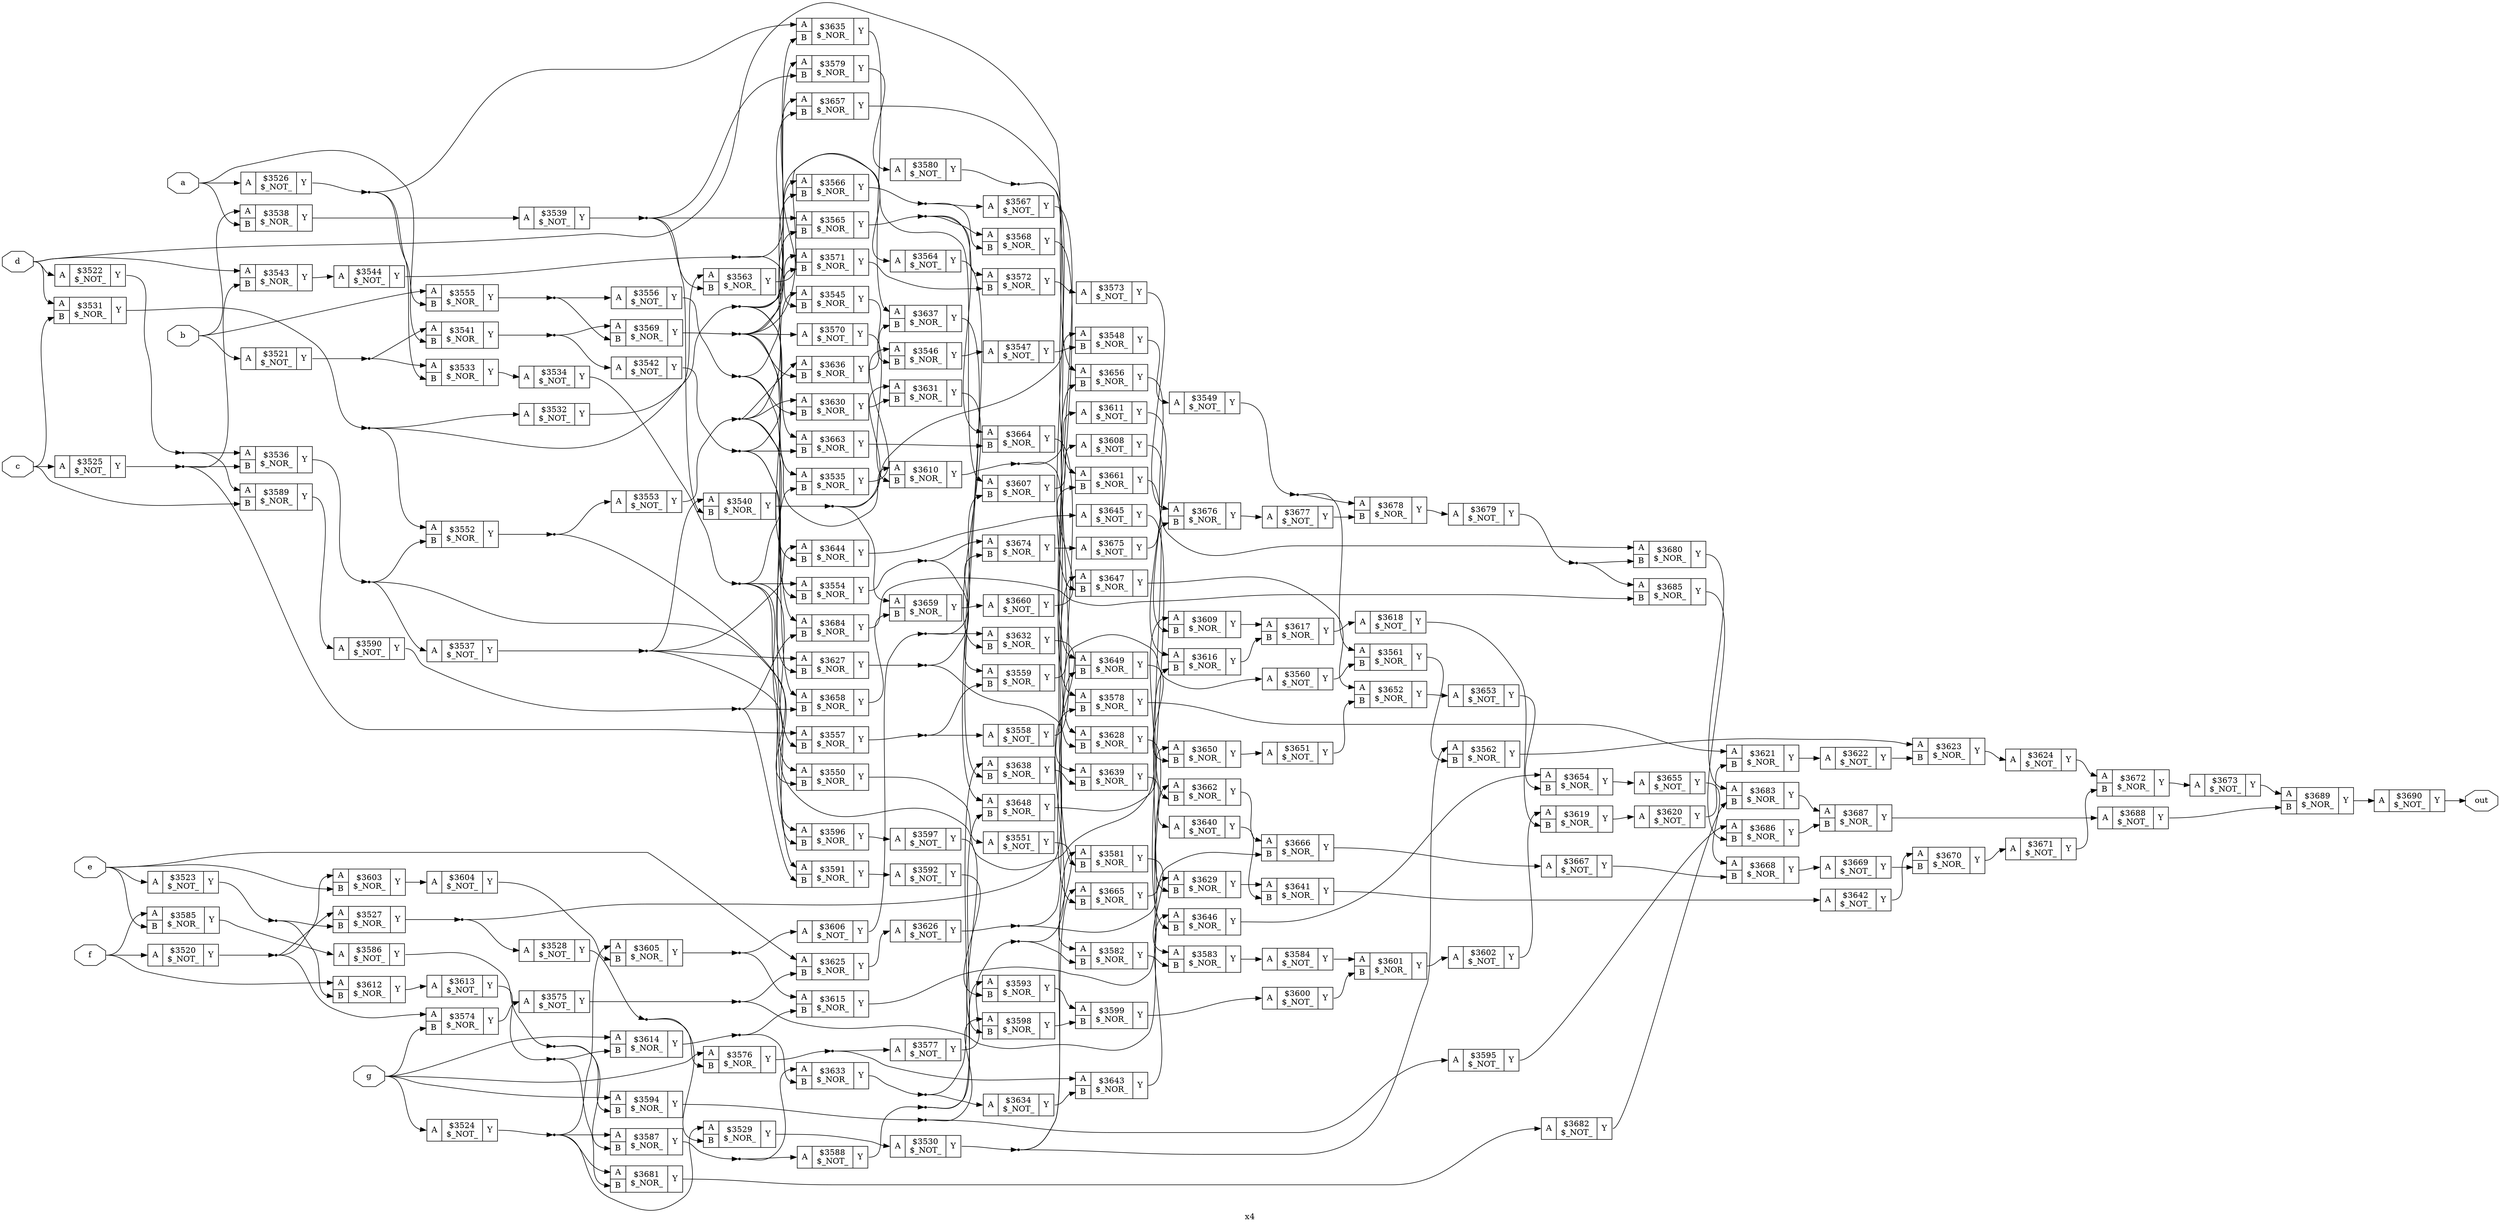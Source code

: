 digraph "x4" {
label="x4";
rankdir="LR";
remincross=true;
n171 [ shape=octagon, label="a", color="black", fontcolor="black" ];
n172 [ shape=octagon, label="b", color="black", fontcolor="black" ];
n173 [ shape=octagon, label="c", color="black", fontcolor="black" ];
n174 [ shape=octagon, label="d", color="black", fontcolor="black" ];
n175 [ shape=octagon, label="e", color="black", fontcolor="black" ];
n176 [ shape=octagon, label="f", color="black", fontcolor="black" ];
n177 [ shape=octagon, label="g", color="black", fontcolor="black" ];
n178 [ shape=octagon, label="out", color="black", fontcolor="black" ];
c181 [ shape=record, label="{{<p179> A}|$3520\n$_NOT_|{<p180> Y}}" ];
c182 [ shape=record, label="{{<p179> A}|$3521\n$_NOT_|{<p180> Y}}" ];
c183 [ shape=record, label="{{<p179> A}|$3522\n$_NOT_|{<p180> Y}}" ];
c184 [ shape=record, label="{{<p179> A}|$3523\n$_NOT_|{<p180> Y}}" ];
c185 [ shape=record, label="{{<p179> A}|$3524\n$_NOT_|{<p180> Y}}" ];
c186 [ shape=record, label="{{<p179> A}|$3525\n$_NOT_|{<p180> Y}}" ];
c187 [ shape=record, label="{{<p179> A}|$3526\n$_NOT_|{<p180> Y}}" ];
c189 [ shape=record, label="{{<p179> A|<p188> B}|$3527\n$_NOR_|{<p180> Y}}" ];
c190 [ shape=record, label="{{<p179> A}|$3528\n$_NOT_|{<p180> Y}}" ];
c191 [ shape=record, label="{{<p179> A|<p188> B}|$3529\n$_NOR_|{<p180> Y}}" ];
c192 [ shape=record, label="{{<p179> A}|$3530\n$_NOT_|{<p180> Y}}" ];
c193 [ shape=record, label="{{<p179> A|<p188> B}|$3531\n$_NOR_|{<p180> Y}}" ];
c194 [ shape=record, label="{{<p179> A}|$3532\n$_NOT_|{<p180> Y}}" ];
c195 [ shape=record, label="{{<p179> A|<p188> B}|$3533\n$_NOR_|{<p180> Y}}" ];
c196 [ shape=record, label="{{<p179> A}|$3534\n$_NOT_|{<p180> Y}}" ];
c197 [ shape=record, label="{{<p179> A|<p188> B}|$3535\n$_NOR_|{<p180> Y}}" ];
c198 [ shape=record, label="{{<p179> A|<p188> B}|$3536\n$_NOR_|{<p180> Y}}" ];
c199 [ shape=record, label="{{<p179> A}|$3537\n$_NOT_|{<p180> Y}}" ];
c200 [ shape=record, label="{{<p179> A|<p188> B}|$3538\n$_NOR_|{<p180> Y}}" ];
c201 [ shape=record, label="{{<p179> A}|$3539\n$_NOT_|{<p180> Y}}" ];
c202 [ shape=record, label="{{<p179> A|<p188> B}|$3540\n$_NOR_|{<p180> Y}}" ];
c203 [ shape=record, label="{{<p179> A|<p188> B}|$3541\n$_NOR_|{<p180> Y}}" ];
c204 [ shape=record, label="{{<p179> A}|$3542\n$_NOT_|{<p180> Y}}" ];
c205 [ shape=record, label="{{<p179> A|<p188> B}|$3543\n$_NOR_|{<p180> Y}}" ];
c206 [ shape=record, label="{{<p179> A}|$3544\n$_NOT_|{<p180> Y}}" ];
c207 [ shape=record, label="{{<p179> A|<p188> B}|$3545\n$_NOR_|{<p180> Y}}" ];
c208 [ shape=record, label="{{<p179> A|<p188> B}|$3546\n$_NOR_|{<p180> Y}}" ];
c209 [ shape=record, label="{{<p179> A}|$3547\n$_NOT_|{<p180> Y}}" ];
c210 [ shape=record, label="{{<p179> A|<p188> B}|$3548\n$_NOR_|{<p180> Y}}" ];
c211 [ shape=record, label="{{<p179> A}|$3549\n$_NOT_|{<p180> Y}}" ];
c212 [ shape=record, label="{{<p179> A|<p188> B}|$3550\n$_NOR_|{<p180> Y}}" ];
c213 [ shape=record, label="{{<p179> A}|$3551\n$_NOT_|{<p180> Y}}" ];
c214 [ shape=record, label="{{<p179> A|<p188> B}|$3552\n$_NOR_|{<p180> Y}}" ];
c215 [ shape=record, label="{{<p179> A}|$3553\n$_NOT_|{<p180> Y}}" ];
c216 [ shape=record, label="{{<p179> A|<p188> B}|$3554\n$_NOR_|{<p180> Y}}" ];
c217 [ shape=record, label="{{<p179> A|<p188> B}|$3555\n$_NOR_|{<p180> Y}}" ];
c218 [ shape=record, label="{{<p179> A}|$3556\n$_NOT_|{<p180> Y}}" ];
c219 [ shape=record, label="{{<p179> A|<p188> B}|$3557\n$_NOR_|{<p180> Y}}" ];
c220 [ shape=record, label="{{<p179> A}|$3558\n$_NOT_|{<p180> Y}}" ];
c221 [ shape=record, label="{{<p179> A|<p188> B}|$3559\n$_NOR_|{<p180> Y}}" ];
c222 [ shape=record, label="{{<p179> A}|$3560\n$_NOT_|{<p180> Y}}" ];
c223 [ shape=record, label="{{<p179> A|<p188> B}|$3561\n$_NOR_|{<p180> Y}}" ];
c224 [ shape=record, label="{{<p179> A|<p188> B}|$3562\n$_NOR_|{<p180> Y}}" ];
c225 [ shape=record, label="{{<p179> A|<p188> B}|$3563\n$_NOR_|{<p180> Y}}" ];
c226 [ shape=record, label="{{<p179> A}|$3564\n$_NOT_|{<p180> Y}}" ];
c227 [ shape=record, label="{{<p179> A|<p188> B}|$3565\n$_NOR_|{<p180> Y}}" ];
c228 [ shape=record, label="{{<p179> A|<p188> B}|$3566\n$_NOR_|{<p180> Y}}" ];
c229 [ shape=record, label="{{<p179> A}|$3567\n$_NOT_|{<p180> Y}}" ];
c230 [ shape=record, label="{{<p179> A|<p188> B}|$3568\n$_NOR_|{<p180> Y}}" ];
c231 [ shape=record, label="{{<p179> A|<p188> B}|$3569\n$_NOR_|{<p180> Y}}" ];
c232 [ shape=record, label="{{<p179> A}|$3570\n$_NOT_|{<p180> Y}}" ];
c233 [ shape=record, label="{{<p179> A|<p188> B}|$3571\n$_NOR_|{<p180> Y}}" ];
c234 [ shape=record, label="{{<p179> A|<p188> B}|$3572\n$_NOR_|{<p180> Y}}" ];
c235 [ shape=record, label="{{<p179> A}|$3573\n$_NOT_|{<p180> Y}}" ];
c236 [ shape=record, label="{{<p179> A|<p188> B}|$3574\n$_NOR_|{<p180> Y}}" ];
c237 [ shape=record, label="{{<p179> A}|$3575\n$_NOT_|{<p180> Y}}" ];
c238 [ shape=record, label="{{<p179> A|<p188> B}|$3576\n$_NOR_|{<p180> Y}}" ];
c239 [ shape=record, label="{{<p179> A}|$3577\n$_NOT_|{<p180> Y}}" ];
c240 [ shape=record, label="{{<p179> A|<p188> B}|$3578\n$_NOR_|{<p180> Y}}" ];
c241 [ shape=record, label="{{<p179> A|<p188> B}|$3579\n$_NOR_|{<p180> Y}}" ];
c242 [ shape=record, label="{{<p179> A}|$3580\n$_NOT_|{<p180> Y}}" ];
c243 [ shape=record, label="{{<p179> A|<p188> B}|$3581\n$_NOR_|{<p180> Y}}" ];
c244 [ shape=record, label="{{<p179> A|<p188> B}|$3582\n$_NOR_|{<p180> Y}}" ];
c245 [ shape=record, label="{{<p179> A|<p188> B}|$3583\n$_NOR_|{<p180> Y}}" ];
c246 [ shape=record, label="{{<p179> A}|$3584\n$_NOT_|{<p180> Y}}" ];
c247 [ shape=record, label="{{<p179> A|<p188> B}|$3585\n$_NOR_|{<p180> Y}}" ];
c248 [ shape=record, label="{{<p179> A}|$3586\n$_NOT_|{<p180> Y}}" ];
c249 [ shape=record, label="{{<p179> A|<p188> B}|$3587\n$_NOR_|{<p180> Y}}" ];
c250 [ shape=record, label="{{<p179> A}|$3588\n$_NOT_|{<p180> Y}}" ];
c251 [ shape=record, label="{{<p179> A|<p188> B}|$3589\n$_NOR_|{<p180> Y}}" ];
c252 [ shape=record, label="{{<p179> A}|$3590\n$_NOT_|{<p180> Y}}" ];
c253 [ shape=record, label="{{<p179> A|<p188> B}|$3591\n$_NOR_|{<p180> Y}}" ];
c254 [ shape=record, label="{{<p179> A}|$3592\n$_NOT_|{<p180> Y}}" ];
c255 [ shape=record, label="{{<p179> A|<p188> B}|$3593\n$_NOR_|{<p180> Y}}" ];
c256 [ shape=record, label="{{<p179> A|<p188> B}|$3594\n$_NOR_|{<p180> Y}}" ];
c257 [ shape=record, label="{{<p179> A}|$3595\n$_NOT_|{<p180> Y}}" ];
c258 [ shape=record, label="{{<p179> A|<p188> B}|$3596\n$_NOR_|{<p180> Y}}" ];
c259 [ shape=record, label="{{<p179> A}|$3597\n$_NOT_|{<p180> Y}}" ];
c260 [ shape=record, label="{{<p179> A|<p188> B}|$3598\n$_NOR_|{<p180> Y}}" ];
c261 [ shape=record, label="{{<p179> A|<p188> B}|$3599\n$_NOR_|{<p180> Y}}" ];
c262 [ shape=record, label="{{<p179> A}|$3600\n$_NOT_|{<p180> Y}}" ];
c263 [ shape=record, label="{{<p179> A|<p188> B}|$3601\n$_NOR_|{<p180> Y}}" ];
c264 [ shape=record, label="{{<p179> A}|$3602\n$_NOT_|{<p180> Y}}" ];
c265 [ shape=record, label="{{<p179> A|<p188> B}|$3603\n$_NOR_|{<p180> Y}}" ];
c266 [ shape=record, label="{{<p179> A}|$3604\n$_NOT_|{<p180> Y}}" ];
c267 [ shape=record, label="{{<p179> A|<p188> B}|$3605\n$_NOR_|{<p180> Y}}" ];
c268 [ shape=record, label="{{<p179> A}|$3606\n$_NOT_|{<p180> Y}}" ];
c269 [ shape=record, label="{{<p179> A|<p188> B}|$3607\n$_NOR_|{<p180> Y}}" ];
c270 [ shape=record, label="{{<p179> A}|$3608\n$_NOT_|{<p180> Y}}" ];
c271 [ shape=record, label="{{<p179> A|<p188> B}|$3609\n$_NOR_|{<p180> Y}}" ];
c272 [ shape=record, label="{{<p179> A|<p188> B}|$3610\n$_NOR_|{<p180> Y}}" ];
c273 [ shape=record, label="{{<p179> A}|$3611\n$_NOT_|{<p180> Y}}" ];
c274 [ shape=record, label="{{<p179> A|<p188> B}|$3612\n$_NOR_|{<p180> Y}}" ];
c275 [ shape=record, label="{{<p179> A}|$3613\n$_NOT_|{<p180> Y}}" ];
c276 [ shape=record, label="{{<p179> A|<p188> B}|$3614\n$_NOR_|{<p180> Y}}" ];
c277 [ shape=record, label="{{<p179> A|<p188> B}|$3615\n$_NOR_|{<p180> Y}}" ];
c278 [ shape=record, label="{{<p179> A|<p188> B}|$3616\n$_NOR_|{<p180> Y}}" ];
c279 [ shape=record, label="{{<p179> A|<p188> B}|$3617\n$_NOR_|{<p180> Y}}" ];
c280 [ shape=record, label="{{<p179> A}|$3618\n$_NOT_|{<p180> Y}}" ];
c281 [ shape=record, label="{{<p179> A|<p188> B}|$3619\n$_NOR_|{<p180> Y}}" ];
c282 [ shape=record, label="{{<p179> A}|$3620\n$_NOT_|{<p180> Y}}" ];
c283 [ shape=record, label="{{<p179> A|<p188> B}|$3621\n$_NOR_|{<p180> Y}}" ];
c284 [ shape=record, label="{{<p179> A}|$3622\n$_NOT_|{<p180> Y}}" ];
c285 [ shape=record, label="{{<p179> A|<p188> B}|$3623\n$_NOR_|{<p180> Y}}" ];
c286 [ shape=record, label="{{<p179> A}|$3624\n$_NOT_|{<p180> Y}}" ];
c287 [ shape=record, label="{{<p179> A|<p188> B}|$3625\n$_NOR_|{<p180> Y}}" ];
c288 [ shape=record, label="{{<p179> A}|$3626\n$_NOT_|{<p180> Y}}" ];
c289 [ shape=record, label="{{<p179> A|<p188> B}|$3627\n$_NOR_|{<p180> Y}}" ];
c290 [ shape=record, label="{{<p179> A|<p188> B}|$3628\n$_NOR_|{<p180> Y}}" ];
c291 [ shape=record, label="{{<p179> A|<p188> B}|$3629\n$_NOR_|{<p180> Y}}" ];
c292 [ shape=record, label="{{<p179> A|<p188> B}|$3630\n$_NOR_|{<p180> Y}}" ];
c293 [ shape=record, label="{{<p179> A|<p188> B}|$3631\n$_NOR_|{<p180> Y}}" ];
c294 [ shape=record, label="{{<p179> A|<p188> B}|$3632\n$_NOR_|{<p180> Y}}" ];
c295 [ shape=record, label="{{<p179> A|<p188> B}|$3633\n$_NOR_|{<p180> Y}}" ];
c296 [ shape=record, label="{{<p179> A}|$3634\n$_NOT_|{<p180> Y}}" ];
c297 [ shape=record, label="{{<p179> A|<p188> B}|$3635\n$_NOR_|{<p180> Y}}" ];
c298 [ shape=record, label="{{<p179> A|<p188> B}|$3636\n$_NOR_|{<p180> Y}}" ];
c299 [ shape=record, label="{{<p179> A|<p188> B}|$3637\n$_NOR_|{<p180> Y}}" ];
c300 [ shape=record, label="{{<p179> A|<p188> B}|$3638\n$_NOR_|{<p180> Y}}" ];
c301 [ shape=record, label="{{<p179> A|<p188> B}|$3639\n$_NOR_|{<p180> Y}}" ];
c302 [ shape=record, label="{{<p179> A}|$3640\n$_NOT_|{<p180> Y}}" ];
c303 [ shape=record, label="{{<p179> A|<p188> B}|$3641\n$_NOR_|{<p180> Y}}" ];
c304 [ shape=record, label="{{<p179> A}|$3642\n$_NOT_|{<p180> Y}}" ];
c305 [ shape=record, label="{{<p179> A|<p188> B}|$3643\n$_NOR_|{<p180> Y}}" ];
c306 [ shape=record, label="{{<p179> A|<p188> B}|$3644\n$_NOR_|{<p180> Y}}" ];
c307 [ shape=record, label="{{<p179> A}|$3645\n$_NOT_|{<p180> Y}}" ];
c308 [ shape=record, label="{{<p179> A|<p188> B}|$3646\n$_NOR_|{<p180> Y}}" ];
c309 [ shape=record, label="{{<p179> A|<p188> B}|$3647\n$_NOR_|{<p180> Y}}" ];
c310 [ shape=record, label="{{<p179> A|<p188> B}|$3648\n$_NOR_|{<p180> Y}}" ];
c311 [ shape=record, label="{{<p179> A|<p188> B}|$3649\n$_NOR_|{<p180> Y}}" ];
c312 [ shape=record, label="{{<p179> A|<p188> B}|$3650\n$_NOR_|{<p180> Y}}" ];
c313 [ shape=record, label="{{<p179> A}|$3651\n$_NOT_|{<p180> Y}}" ];
c314 [ shape=record, label="{{<p179> A|<p188> B}|$3652\n$_NOR_|{<p180> Y}}" ];
c315 [ shape=record, label="{{<p179> A}|$3653\n$_NOT_|{<p180> Y}}" ];
c316 [ shape=record, label="{{<p179> A|<p188> B}|$3654\n$_NOR_|{<p180> Y}}" ];
c317 [ shape=record, label="{{<p179> A}|$3655\n$_NOT_|{<p180> Y}}" ];
c318 [ shape=record, label="{{<p179> A|<p188> B}|$3656\n$_NOR_|{<p180> Y}}" ];
c319 [ shape=record, label="{{<p179> A|<p188> B}|$3657\n$_NOR_|{<p180> Y}}" ];
c320 [ shape=record, label="{{<p179> A|<p188> B}|$3658\n$_NOR_|{<p180> Y}}" ];
c321 [ shape=record, label="{{<p179> A|<p188> B}|$3659\n$_NOR_|{<p180> Y}}" ];
c322 [ shape=record, label="{{<p179> A}|$3660\n$_NOT_|{<p180> Y}}" ];
c323 [ shape=record, label="{{<p179> A|<p188> B}|$3661\n$_NOR_|{<p180> Y}}" ];
c324 [ shape=record, label="{{<p179> A|<p188> B}|$3662\n$_NOR_|{<p180> Y}}" ];
c325 [ shape=record, label="{{<p179> A|<p188> B}|$3663\n$_NOR_|{<p180> Y}}" ];
c326 [ shape=record, label="{{<p179> A|<p188> B}|$3664\n$_NOR_|{<p180> Y}}" ];
c327 [ shape=record, label="{{<p179> A|<p188> B}|$3665\n$_NOR_|{<p180> Y}}" ];
c328 [ shape=record, label="{{<p179> A|<p188> B}|$3666\n$_NOR_|{<p180> Y}}" ];
c329 [ shape=record, label="{{<p179> A}|$3667\n$_NOT_|{<p180> Y}}" ];
c330 [ shape=record, label="{{<p179> A|<p188> B}|$3668\n$_NOR_|{<p180> Y}}" ];
c331 [ shape=record, label="{{<p179> A}|$3669\n$_NOT_|{<p180> Y}}" ];
c332 [ shape=record, label="{{<p179> A|<p188> B}|$3670\n$_NOR_|{<p180> Y}}" ];
c333 [ shape=record, label="{{<p179> A}|$3671\n$_NOT_|{<p180> Y}}" ];
c334 [ shape=record, label="{{<p179> A|<p188> B}|$3672\n$_NOR_|{<p180> Y}}" ];
c335 [ shape=record, label="{{<p179> A}|$3673\n$_NOT_|{<p180> Y}}" ];
c336 [ shape=record, label="{{<p179> A|<p188> B}|$3674\n$_NOR_|{<p180> Y}}" ];
c337 [ shape=record, label="{{<p179> A}|$3675\n$_NOT_|{<p180> Y}}" ];
c338 [ shape=record, label="{{<p179> A|<p188> B}|$3676\n$_NOR_|{<p180> Y}}" ];
c339 [ shape=record, label="{{<p179> A}|$3677\n$_NOT_|{<p180> Y}}" ];
c340 [ shape=record, label="{{<p179> A|<p188> B}|$3678\n$_NOR_|{<p180> Y}}" ];
c341 [ shape=record, label="{{<p179> A}|$3679\n$_NOT_|{<p180> Y}}" ];
c342 [ shape=record, label="{{<p179> A|<p188> B}|$3680\n$_NOR_|{<p180> Y}}" ];
c343 [ shape=record, label="{{<p179> A|<p188> B}|$3681\n$_NOR_|{<p180> Y}}" ];
c344 [ shape=record, label="{{<p179> A}|$3682\n$_NOT_|{<p180> Y}}" ];
c345 [ shape=record, label="{{<p179> A|<p188> B}|$3683\n$_NOR_|{<p180> Y}}" ];
c346 [ shape=record, label="{{<p179> A|<p188> B}|$3684\n$_NOR_|{<p180> Y}}" ];
c347 [ shape=record, label="{{<p179> A|<p188> B}|$3685\n$_NOR_|{<p180> Y}}" ];
c348 [ shape=record, label="{{<p179> A|<p188> B}|$3686\n$_NOR_|{<p180> Y}}" ];
c349 [ shape=record, label="{{<p179> A|<p188> B}|$3687\n$_NOR_|{<p180> Y}}" ];
c350 [ shape=record, label="{{<p179> A}|$3688\n$_NOT_|{<p180> Y}}" ];
c351 [ shape=record, label="{{<p179> A|<p188> B}|$3689\n$_NOR_|{<p180> Y}}" ];
c352 [ shape=record, label="{{<p179> A}|$3690\n$_NOT_|{<p180> Y}}" ];
c273:p180:e -> c278:p179:w [color="black", label=""];
c282:p180:e -> c283:p188:w [color="black", label=""];
n100 [ shape=point ];
c203:p180:e -> n100:w [color="black", label=""];
n100:e -> c204:p179:w [color="black", label=""];
n100:e -> c231:p179:w [color="black", label=""];
n101 [ shape=point ];
c204:p180:e -> n101:w [color="black", label=""];
n101:e -> c207:p179:w [color="black", label=""];
n101:e -> c289:p188:w [color="black", label=""];
n101:e -> c320:p179:w [color="black", label=""];
n101:e -> c325:p188:w [color="black", label=""];
c205:p180:e -> c206:p179:w [color="black", label=""];
n103 [ shape=point ];
c206:p180:e -> n103:w [color="black", label=""];
n103:e -> c207:p188:w [color="black", label=""];
n103:e -> c319:p179:w [color="black", label=""];
c207:p180:e -> c208:p188:w [color="black", label=""];
c208:p180:e -> c209:p179:w [color="black", label=""];
c209:p180:e -> c210:p188:w [color="black", label=""];
c210:p180:e -> c211:p179:w [color="black", label=""];
n108 [ shape=point ];
c211:p180:e -> n108:w [color="black", label=""];
n108:e -> c223:p179:w [color="black", label=""];
n108:e -> c340:p179:w [color="black", label=""];
c212:p180:e -> c213:p179:w [color="black", label=""];
n11 [ shape=point ];
c182:p180:e -> n11:w [color="black", label=""];
n11:e -> c195:p179:w [color="black", label=""];
n11:e -> c203:p179:w [color="black", label=""];
c213:p180:e -> c244:p179:w [color="black", label=""];
n111 [ shape=point ];
c214:p180:e -> n111:w [color="black", label=""];
n111:e -> c215:p179:w [color="black", label=""];
n111:e -> c271:p179:w [color="black", label=""];
n112 [ shape=point ];
c215:p180:e -> n112:w [color="black", label=""];
n112:e -> c216:p188:w [color="black", label=""];
n112:e -> c227:p188:w [color="black", label=""];
n112:e -> c272:p179:w [color="black", label=""];
n112:e -> c292:p179:w [color="black", label=""];
n112:e -> c298:p179:w [color="black", label=""];
n113 [ shape=point ];
c216:p180:e -> n113:w [color="black", label=""];
n113:e -> c221:p179:w [color="black", label=""];
n113:e -> c336:p179:w [color="black", label=""];
n114 [ shape=point ];
c217:p180:e -> n114:w [color="black", label=""];
n114:e -> c218:p179:w [color="black", label=""];
n114:e -> c231:p188:w [color="black", label=""];
n115 [ shape=point ];
c218:p180:e -> n115:w [color="black", label=""];
n115:e -> c219:p188:w [color="black", label=""];
n115:e -> c228:p188:w [color="black", label=""];
n115:e -> c292:p188:w [color="black", label=""];
n116 [ shape=point ];
c219:p180:e -> n116:w [color="black", label=""];
n116:e -> c220:p179:w [color="black", label=""];
n116:e -> c221:p188:w [color="black", label=""];
c220:p180:e -> c318:p188:w [color="black", label=""];
c221:p180:e -> c222:p179:w [color="black", label=""];
c222:p180:e -> c223:p188:w [color="black", label=""];
c283:p180:e -> c284:p179:w [color="black", label=""];
c223:p180:e -> c224:p188:w [color="black", label=""];
c224:p180:e -> c285:p179:w [color="black", label=""];
c225:p180:e -> c226:p179:w [color="black", label=""];
c226:p180:e -> c310:p179:w [color="black", label=""];
n124 [ shape=point ];
c227:p180:e -> n124:w [color="black", label=""];
n124:e -> c230:p179:w [color="black", label=""];
n124:e -> c234:p179:w [color="black", label=""];
n124:e -> c326:p179:w [color="black", label=""];
n125 [ shape=point ];
c228:p180:e -> n125:w [color="black", label=""];
n125:e -> c229:p179:w [color="black", label=""];
n125:e -> c230:p188:w [color="black", label=""];
c229:p180:e -> c311:p179:w [color="black", label=""];
c230:p180:e -> c240:p179:w [color="black", label=""];
n128 [ shape=point ];
c231:p180:e -> n128:w [color="black", label=""];
n128:e -> c232:p179:w [color="black", label=""];
n128:e -> c233:p188:w [color="black", label=""];
n128:e -> c269:p179:w [color="black", label=""];
n128:e -> c298:p188:w [color="black", label=""];
n128:e -> c306:p188:w [color="black", label=""];
n128:e -> c319:p188:w [color="black", label=""];
n128:e -> c346:p179:w [color="black", label=""];
c232:p180:e -> c272:p188:w [color="black", label=""];
c284:p180:e -> c285:p188:w [color="black", label=""];
c233:p180:e -> c234:p188:w [color="black", label=""];
c234:p180:e -> c235:p179:w [color="black", label=""];
c235:p180:e -> c338:p179:w [color="black", label=""];
c236:p180:e -> c237:p179:w [color="black", label=""];
n134 [ shape=point ];
c237:p180:e -> n134:w [color="black", label=""];
n134:e -> c287:p188:w [color="black", label=""];
n134:e -> c324:p179:w [color="black", label=""];
n135 [ shape=point ];
c238:p180:e -> n135:w [color="black", label=""];
n135:e -> c239:p179:w [color="black", label=""];
n135:e -> c305:p179:w [color="black", label=""];
n136 [ shape=point ];
c239:p180:e -> n136:w [color="black", label=""];
n136:e -> c240:p188:w [color="black", label=""];
n136:e -> c244:p188:w [color="black", label=""];
c240:p180:e -> c283:p179:w [color="black", label=""];
c241:p180:e -> c242:p179:w [color="black", label=""];
n139 [ shape=point ];
c242:p180:e -> n139:w [color="black", label=""];
n139:e -> c243:p188:w [color="black", label=""];
n139:e -> c309:p188:w [color="black", label=""];
c285:p180:e -> c286:p179:w [color="black", label=""];
c243:p180:e -> c245:p179:w [color="black", label=""];
c244:p180:e -> c245:p188:w [color="black", label=""];
c245:p180:e -> c246:p179:w [color="black", label=""];
c246:p180:e -> c263:p179:w [color="black", label=""];
c247:p180:e -> c248:p179:w [color="black", label=""];
n145 [ shape=point ];
c248:p180:e -> n145:w [color="black", label=""];
n145:e -> c249:p188:w [color="black", label=""];
n145:e -> c256:p188:w [color="black", label=""];
n146 [ shape=point ];
c249:p180:e -> n146:w [color="black", label=""];
n146:e -> c250:p179:w [color="black", label=""];
n146:e -> c295:p179:w [color="black", label=""];
n147 [ shape=point ];
c250:p180:e -> n147:w [color="black", label=""];
n147:e -> c255:p179:w [color="black", label=""];
n147:e -> c310:p188:w [color="black", label=""];
c251:p180:e -> c252:p179:w [color="black", label=""];
n149 [ shape=point ];
c252:p180:e -> n149:w [color="black", label=""];
n149:e -> c253:p188:w [color="black", label=""];
n149:e -> c320:p188:w [color="black", label=""];
n149:e -> c346:p188:w [color="black", label=""];
c286:p180:e -> c334:p179:w [color="black", label=""];
c253:p180:e -> c254:p179:w [color="black", label=""];
c254:p180:e -> c255:p188:w [color="black", label=""];
c255:p180:e -> c261:p179:w [color="black", label=""];
n153 [ shape=point ];
c256:p180:e -> n153:w [color="black", label=""];
n153:e -> c257:p179:w [color="black", label=""];
n153:e -> c260:p179:w [color="black", label=""];
c257:p180:e -> c348:p179:w [color="black", label=""];
c258:p180:e -> c259:p179:w [color="black", label=""];
c259:p180:e -> c260:p188:w [color="black", label=""];
c260:p180:e -> c261:p188:w [color="black", label=""];
c261:p180:e -> c262:p179:w [color="black", label=""];
c262:p180:e -> c263:p188:w [color="black", label=""];
c287:p180:e -> c288:p179:w [color="black", label=""];
c263:p180:e -> c264:p179:w [color="black", label=""];
c264:p180:e -> c281:p179:w [color="black", label=""];
c265:p180:e -> c266:p179:w [color="black", label=""];
c266:p180:e -> c267:p188:w [color="black", label=""];
n164 [ shape=point ];
c267:p180:e -> n164:w [color="black", label=""];
n164:e -> c268:p179:w [color="black", label=""];
n164:e -> c277:p179:w [color="black", label=""];
n165 [ shape=point ];
c268:p180:e -> n165:w [color="black", label=""];
n165:e -> c269:p188:w [color="black", label=""];
n165:e -> c294:p179:w [color="black", label=""];
c269:p180:e -> c270:p179:w [color="black", label=""];
c270:p180:e -> c271:p188:w [color="black", label=""];
c271:p180:e -> c279:p179:w [color="black", label=""];
n169 [ shape=point ];
c272:p180:e -> n169:w [color="black", label=""];
n169:e -> c273:p179:w [color="black", label=""];
n169:e -> c290:p179:w [color="black", label=""];
n17 [ shape=point ];
c288:p180:e -> n17:w [color="black", label=""];
n17:e -> c291:p179:w [color="black", label=""];
n17:e -> c311:p188:w [color="black", label=""];
n170 [ shape=point ];
c181:p180:e -> n170:w [color="black", label=""];
n170:e -> c189:p179:w [color="black", label=""];
n170:e -> c236:p179:w [color="black", label=""];
n170:e -> c265:p179:w [color="black", label=""];
n171:e -> c187:p179:w [color="black", label=""];
n171:e -> c200:p188:w [color="black", label=""];
n171:e -> c203:p188:w [color="black", label=""];
n172:e -> c182:p179:w [color="black", label=""];
n172:e -> c200:p179:w [color="black", label=""];
n172:e -> c217:p179:w [color="black", label=""];
n173:e -> c186:p179:w [color="black", label=""];
n173:e -> c193:p188:w [color="black", label=""];
n173:e -> c251:p188:w [color="black", label=""];
n174:e -> c183:p179:w [color="black", label=""];
n174:e -> c193:p179:w [color="black", label=""];
n174:e -> c205:p179:w [color="black", label=""];
n174:e -> c318:p179:w [color="black", label=""];
n175:e -> c184:p179:w [color="black", label=""];
n175:e -> c247:p188:w [color="black", label=""];
n175:e -> c265:p188:w [color="black", label=""];
n175:e -> c287:p179:w [color="black", label=""];
n176:e -> c181:p179:w [color="black", label=""];
n176:e -> c247:p179:w [color="black", label=""];
n176:e -> c274:p179:w [color="black", label=""];
n177:e -> c185:p179:w [color="black", label=""];
n177:e -> c236:p188:w [color="black", label=""];
n177:e -> c238:p179:w [color="black", label=""];
n177:e -> c256:p179:w [color="black", label=""];
n177:e -> c276:p179:w [color="black", label=""];
c352:p180:e -> n178:w [color="black", label=""];
n18 [ shape=point ];
c289:p180:e -> n18:w [color="black", label=""];
n18:e -> c290:p188:w [color="black", label=""];
n18:e -> c336:p188:w [color="black", label=""];
c290:p180:e -> c291:p188:w [color="black", label=""];
c274:p180:e -> c275:p179:w [color="black", label=""];
c291:p180:e -> c303:p179:w [color="black", label=""];
c292:p180:e -> c293:p188:w [color="black", label=""];
n22 [ shape=point ];
c183:p180:e -> n22:w [color="black", label=""];
n22:e -> c198:p179:w [color="black", label=""];
n22:e -> c251:p179:w [color="black", label=""];
c293:p180:e -> c294:p188:w [color="black", label=""];
c294:p180:e -> c301:p179:w [color="black", label=""];
n25 [ shape=point ];
c295:p180:e -> n25:w [color="black", label=""];
n25:e -> c296:p179:w [color="black", label=""];
n25:e -> c300:p179:w [color="black", label=""];
c296:p180:e -> c305:p188:w [color="black", label=""];
c297:p180:e -> c299:p179:w [color="black", label=""];
c298:p180:e -> c299:p188:w [color="black", label=""];
c299:p180:e -> c300:p188:w [color="black", label=""];
n3 [ shape=point ];
c275:p180:e -> n3:w [color="black", label=""];
n3:e -> c276:p188:w [color="black", label=""];
n3:e -> c343:p188:w [color="black", label=""];
c300:p180:e -> c301:p188:w [color="black", label=""];
c301:p180:e -> c302:p179:w [color="black", label=""];
c302:p180:e -> c303:p188:w [color="black", label=""];
n33 [ shape=point ];
c184:p180:e -> n33:w [color="black", label=""];
n33:e -> c189:p188:w [color="black", label=""];
n33:e -> c274:p188:w [color="black", label=""];
c303:p180:e -> c304:p179:w [color="black", label=""];
c304:p180:e -> c332:p179:w [color="black", label=""];
c305:p180:e -> c308:p179:w [color="black", label=""];
c306:p180:e -> c307:p179:w [color="black", label=""];
c307:p180:e -> c308:p188:w [color="black", label=""];
c308:p180:e -> c316:p179:w [color="black", label=""];
n4 [ shape=point ];
c276:p180:e -> n4:w [color="black", label=""];
n4:e -> c277:p188:w [color="black", label=""];
n4:e -> c295:p188:w [color="black", label=""];
c309:p180:e -> c314:p179:w [color="black", label=""];
c310:p180:e -> c312:p179:w [color="black", label=""];
c311:p180:e -> c312:p188:w [color="black", label=""];
c312:p180:e -> c313:p179:w [color="black", label=""];
n44 [ shape=point ];
c185:p180:e -> n44:w [color="black", label=""];
n44:e -> c191:p179:w [color="black", label=""];
n44:e -> c249:p179:w [color="black", label=""];
n44:e -> c267:p179:w [color="black", label=""];
n44:e -> c343:p179:w [color="black", label=""];
c313:p180:e -> c314:p188:w [color="black", label=""];
c314:p180:e -> c315:p179:w [color="black", label=""];
c315:p180:e -> c316:p188:w [color="black", label=""];
c316:p180:e -> c317:p179:w [color="black", label=""];
c317:p180:e -> c330:p179:w [color="black", label=""];
c277:p180:e -> c278:p188:w [color="black", label=""];
c318:p180:e -> c342:p179:w [color="black", label=""];
c319:p180:e -> c323:p179:w [color="black", label=""];
c320:p180:e -> c321:p188:w [color="black", label=""];
c321:p180:e -> c322:p179:w [color="black", label=""];
c322:p180:e -> c323:p188:w [color="black", label=""];
n55 [ shape=point ];
c186:p180:e -> n55:w [color="black", label=""];
n55:e -> c198:p188:w [color="black", label=""];
n55:e -> c205:p188:w [color="black", label=""];
n55:e -> c219:p179:w [color="black", label=""];
c323:p180:e -> c324:p188:w [color="black", label=""];
c324:p180:e -> c328:p179:w [color="black", label=""];
c325:p180:e -> c326:p188:w [color="black", label=""];
c326:p180:e -> c327:p188:w [color="black", label=""];
c278:p180:e -> c279:p188:w [color="black", label=""];
c327:p180:e -> c328:p188:w [color="black", label=""];
c328:p180:e -> c329:p179:w [color="black", label=""];
c329:p180:e -> c330:p188:w [color="black", label=""];
c330:p180:e -> c331:p179:w [color="black", label=""];
c331:p180:e -> c332:p188:w [color="black", label=""];
c332:p180:e -> c333:p179:w [color="black", label=""];
n66 [ shape=point ];
c187:p180:e -> n66:w [color="black", label=""];
n66:e -> c195:p188:w [color="black", label=""];
n66:e -> c217:p188:w [color="black", label=""];
n66:e -> c297:p179:w [color="black", label=""];
c333:p180:e -> c334:p188:w [color="black", label=""];
c334:p180:e -> c335:p179:w [color="black", label=""];
c335:p180:e -> c351:p179:w [color="black", label=""];
c279:p180:e -> c280:p179:w [color="black", label=""];
c336:p180:e -> c337:p179:w [color="black", label=""];
c337:p180:e -> c338:p188:w [color="black", label=""];
c338:p180:e -> c339:p179:w [color="black", label=""];
c339:p180:e -> c340:p188:w [color="black", label=""];
c340:p180:e -> c341:p179:w [color="black", label=""];
n75 [ shape=point ];
c341:p180:e -> n75:w [color="black", label=""];
n75:e -> c342:p188:w [color="black", label=""];
n75:e -> c347:p179:w [color="black", label=""];
c342:p180:e -> c345:p179:w [color="black", label=""];
n77 [ shape=point ];
c189:p180:e -> n77:w [color="black", label=""];
n77:e -> c190:p179:w [color="black", label=""];
n77:e -> c309:p179:w [color="black", label=""];
c343:p180:e -> c344:p179:w [color="black", label=""];
c344:p180:e -> c345:p188:w [color="black", label=""];
c280:p180:e -> c281:p188:w [color="black", label=""];
c345:p180:e -> c349:p179:w [color="black", label=""];
c346:p180:e -> c347:p188:w [color="black", label=""];
c347:p180:e -> c348:p188:w [color="black", label=""];
c348:p180:e -> c349:p188:w [color="black", label=""];
c349:p180:e -> c350:p179:w [color="black", label=""];
c350:p180:e -> c351:p188:w [color="black", label=""];
c351:p180:e -> c352:p179:w [color="black", label=""];
n87 [ shape=point ];
c190:p180:e -> n87:w [color="black", label=""];
n87:e -> c191:p188:w [color="black", label=""];
n87:e -> c238:p188:w [color="black", label=""];
c191:p180:e -> c192:p179:w [color="black", label=""];
n89 [ shape=point ];
c192:p180:e -> n89:w [color="black", label=""];
n89:e -> c224:p179:w [color="black", label=""];
n89:e -> c243:p179:w [color="black", label=""];
n89:e -> c327:p179:w [color="black", label=""];
c281:p180:e -> c282:p179:w [color="black", label=""];
n90 [ shape=point ];
c193:p180:e -> n90:w [color="black", label=""];
n90:e -> c194:p179:w [color="black", label=""];
n90:e -> c214:p179:w [color="black", label=""];
n90:e -> c225:p179:w [color="black", label=""];
n91 [ shape=point ];
c194:p180:e -> n91:w [color="black", label=""];
n91:e -> c197:p179:w [color="black", label=""];
n91:e -> c228:p179:w [color="black", label=""];
n91:e -> c233:p179:w [color="black", label=""];
n91:e -> c241:p179:w [color="black", label=""];
n91:e -> c297:p188:w [color="black", label=""];
n91:e -> c325:p179:w [color="black", label=""];
c195:p180:e -> c196:p179:w [color="black", label=""];
n93 [ shape=point ];
c196:p180:e -> n93:w [color="black", label=""];
n93:e -> c197:p188:w [color="black", label=""];
n93:e -> c212:p179:w [color="black", label=""];
n93:e -> c216:p179:w [color="black", label=""];
n93:e -> c253:p179:w [color="black", label=""];
n93:e -> c258:p179:w [color="black", label=""];
c197:p180:e -> c208:p179:w [color="black", label=""];
n95 [ shape=point ];
c198:p180:e -> n95:w [color="black", label=""];
n95:e -> c199:p179:w [color="black", label=""];
n95:e -> c212:p188:w [color="black", label=""];
n95:e -> c214:p188:w [color="black", label=""];
n96 [ shape=point ];
c199:p180:e -> n96:w [color="black", label=""];
n96:e -> c202:p179:w [color="black", label=""];
n96:e -> c258:p188:w [color="black", label=""];
n96:e -> c289:p179:w [color="black", label=""];
n96:e -> c306:p179:w [color="black", label=""];
c200:p180:e -> c201:p179:w [color="black", label=""];
n98 [ shape=point ];
c201:p180:e -> n98:w [color="black", label=""];
n98:e -> c202:p188:w [color="black", label=""];
n98:e -> c225:p188:w [color="black", label=""];
n98:e -> c227:p179:w [color="black", label=""];
n98:e -> c241:p188:w [color="black", label=""];
n99 [ shape=point ];
c202:p180:e -> n99:w [color="black", label=""];
n99:e -> c210:p179:w [color="black", label=""];
n99:e -> c293:p179:w [color="black", label=""];
n99:e -> c321:p179:w [color="black", label=""];
}
